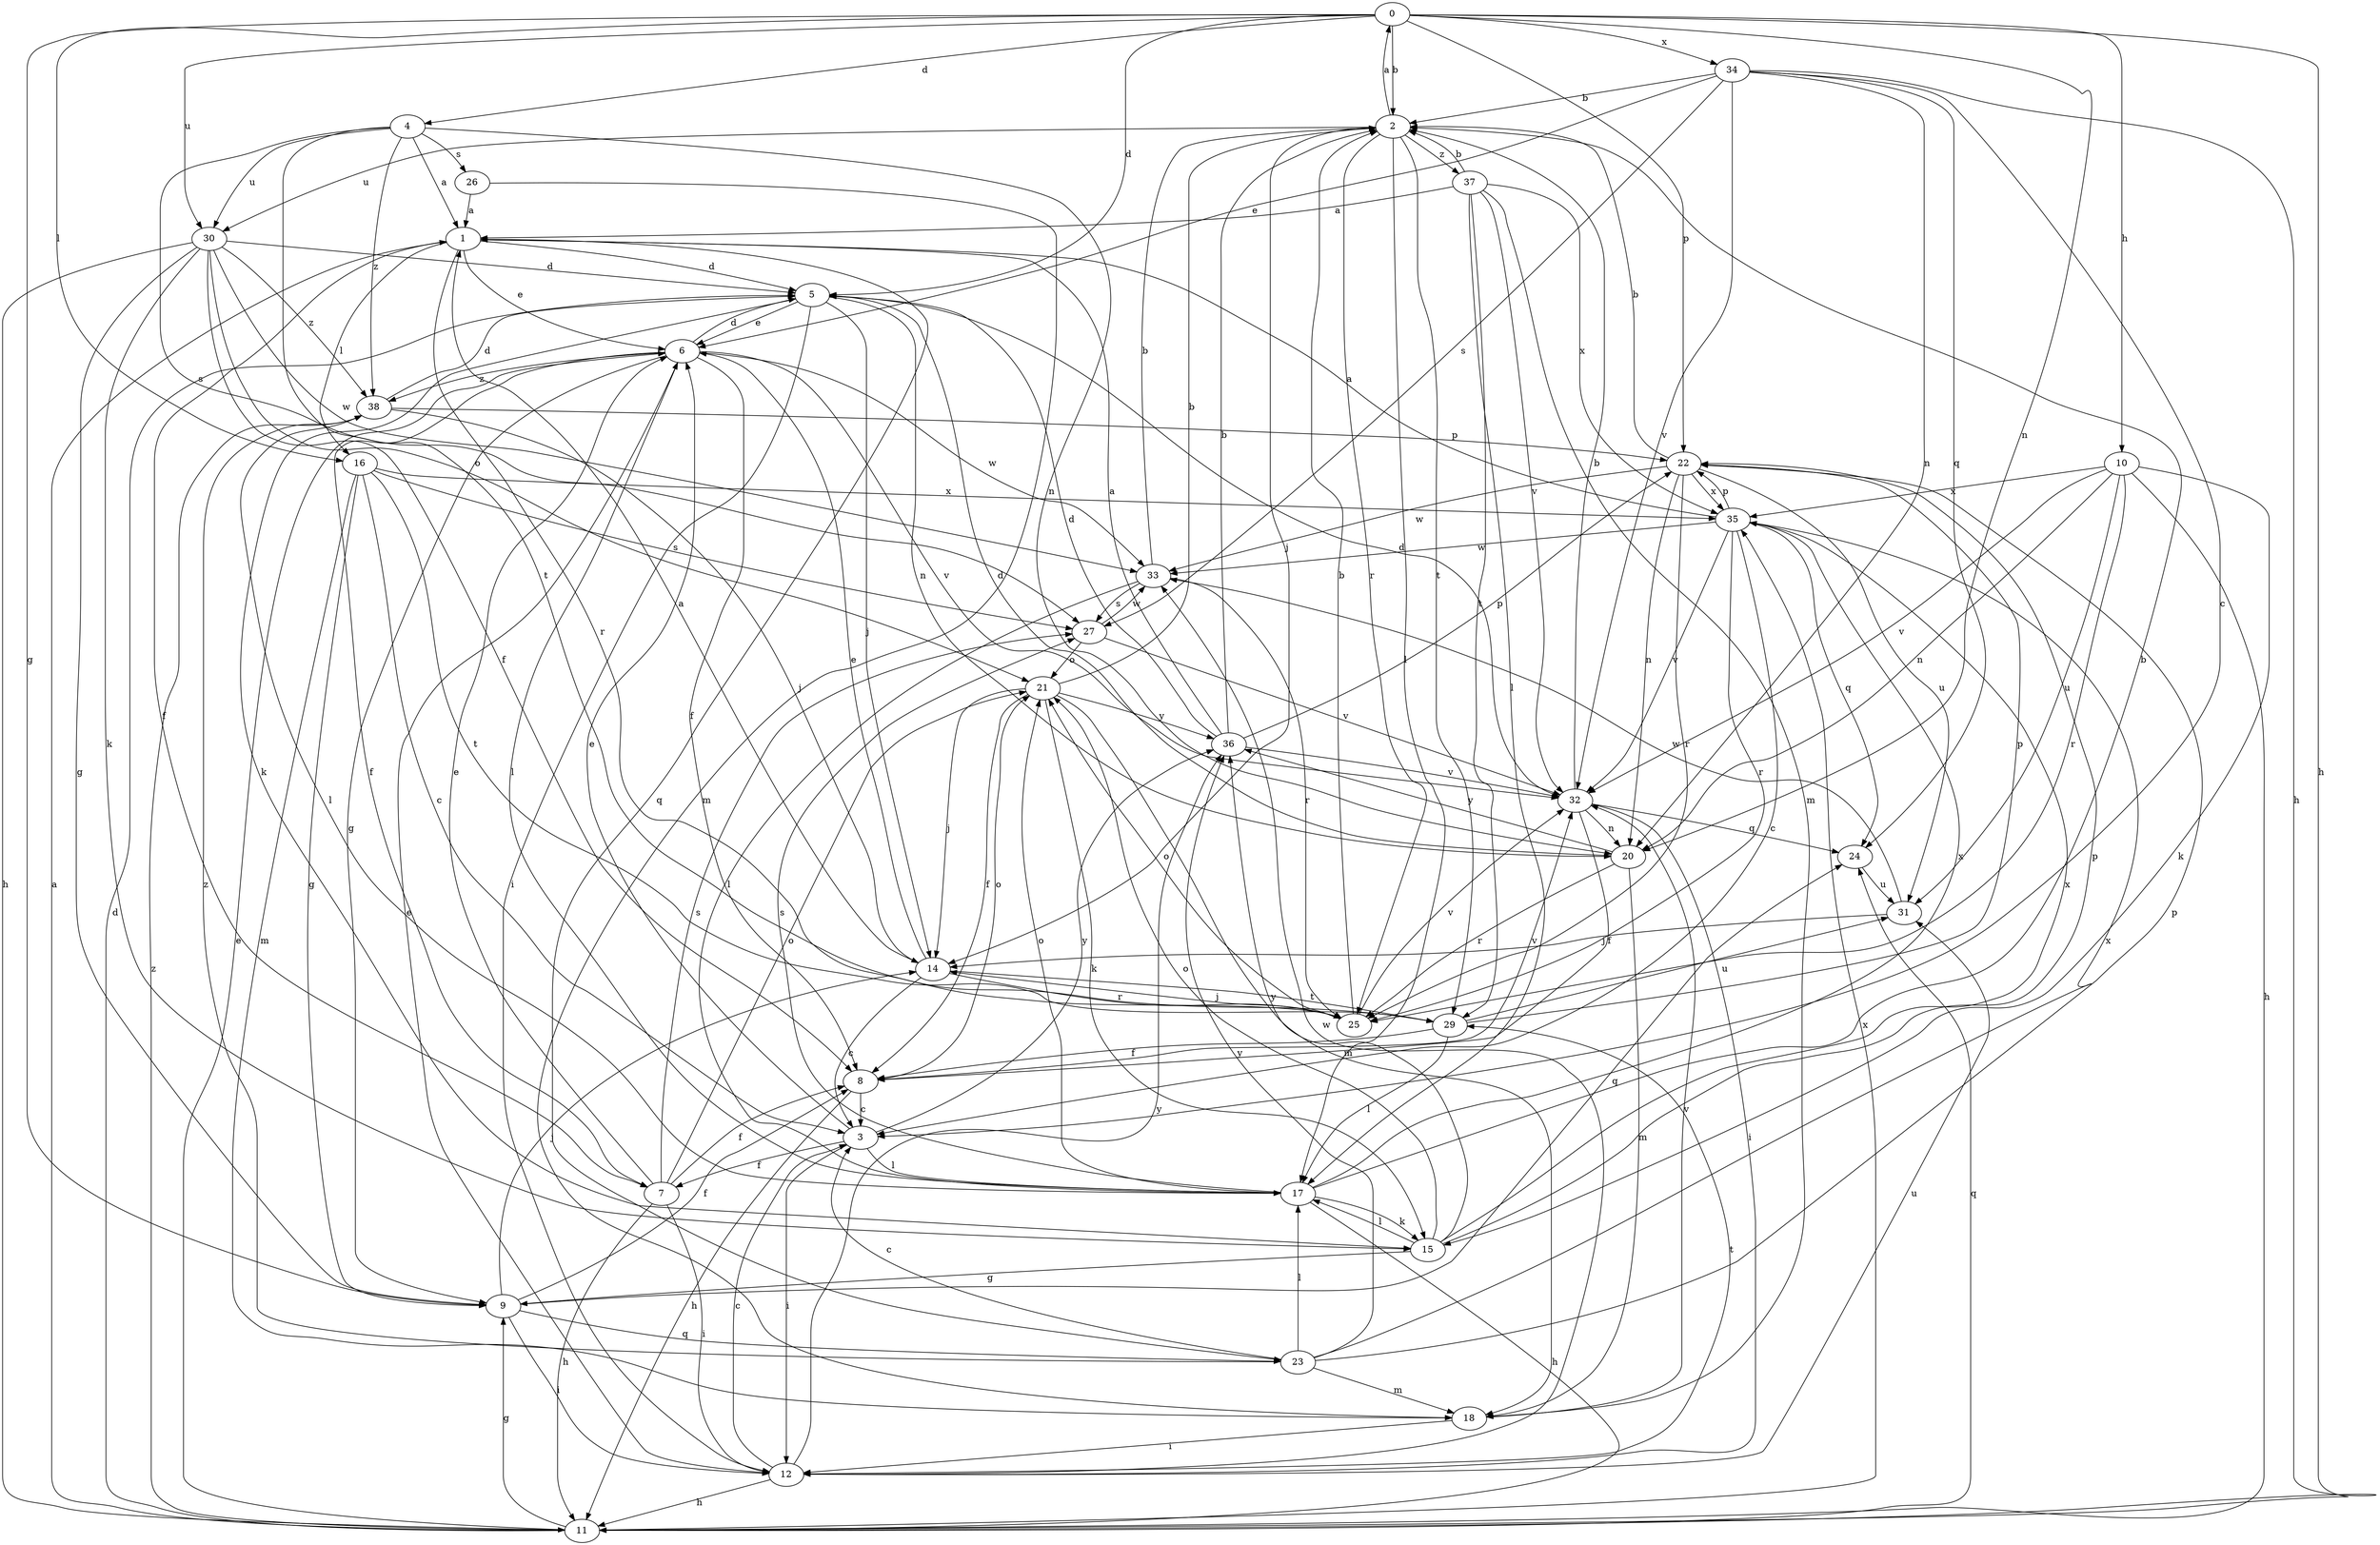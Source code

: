 strict digraph  {
0;
1;
2;
3;
4;
5;
6;
7;
8;
9;
10;
11;
12;
14;
15;
16;
17;
18;
20;
21;
22;
23;
24;
25;
26;
27;
29;
30;
31;
32;
33;
34;
35;
36;
37;
38;
0 -> 2  [label=b];
0 -> 4  [label=d];
0 -> 5  [label=d];
0 -> 9  [label=g];
0 -> 10  [label=h];
0 -> 11  [label=h];
0 -> 16  [label=l];
0 -> 20  [label=n];
0 -> 22  [label=p];
0 -> 30  [label=u];
0 -> 34  [label=x];
1 -> 5  [label=d];
1 -> 6  [label=e];
1 -> 7  [label=f];
1 -> 16  [label=l];
1 -> 23  [label=q];
1 -> 25  [label=r];
2 -> 0  [label=a];
2 -> 14  [label=j];
2 -> 17  [label=l];
2 -> 25  [label=r];
2 -> 29  [label=t];
2 -> 30  [label=u];
2 -> 37  [label=z];
3 -> 6  [label=e];
3 -> 7  [label=f];
3 -> 12  [label=i];
3 -> 17  [label=l];
3 -> 36  [label=y];
4 -> 1  [label=a];
4 -> 20  [label=n];
4 -> 26  [label=s];
4 -> 27  [label=s];
4 -> 29  [label=t];
4 -> 30  [label=u];
4 -> 38  [label=z];
5 -> 6  [label=e];
5 -> 12  [label=i];
5 -> 14  [label=j];
5 -> 15  [label=k];
5 -> 20  [label=n];
6 -> 5  [label=d];
6 -> 7  [label=f];
6 -> 8  [label=f];
6 -> 9  [label=g];
6 -> 17  [label=l];
6 -> 32  [label=v];
6 -> 33  [label=w];
6 -> 38  [label=z];
7 -> 6  [label=e];
7 -> 8  [label=f];
7 -> 11  [label=h];
7 -> 12  [label=i];
7 -> 21  [label=o];
7 -> 27  [label=s];
8 -> 3  [label=c];
8 -> 11  [label=h];
8 -> 21  [label=o];
8 -> 32  [label=v];
9 -> 8  [label=f];
9 -> 12  [label=i];
9 -> 14  [label=j];
9 -> 23  [label=q];
9 -> 24  [label=q];
10 -> 11  [label=h];
10 -> 15  [label=k];
10 -> 20  [label=n];
10 -> 25  [label=r];
10 -> 31  [label=u];
10 -> 32  [label=v];
10 -> 35  [label=x];
11 -> 1  [label=a];
11 -> 5  [label=d];
11 -> 6  [label=e];
11 -> 9  [label=g];
11 -> 24  [label=q];
11 -> 35  [label=x];
11 -> 38  [label=z];
12 -> 3  [label=c];
12 -> 6  [label=e];
12 -> 11  [label=h];
12 -> 29  [label=t];
12 -> 31  [label=u];
12 -> 33  [label=w];
12 -> 36  [label=y];
14 -> 1  [label=a];
14 -> 3  [label=c];
14 -> 6  [label=e];
14 -> 25  [label=r];
14 -> 29  [label=t];
15 -> 9  [label=g];
15 -> 17  [label=l];
15 -> 21  [label=o];
15 -> 22  [label=p];
15 -> 35  [label=x];
15 -> 36  [label=y];
16 -> 3  [label=c];
16 -> 9  [label=g];
16 -> 18  [label=m];
16 -> 27  [label=s];
16 -> 29  [label=t];
16 -> 35  [label=x];
17 -> 2  [label=b];
17 -> 11  [label=h];
17 -> 15  [label=k];
17 -> 21  [label=o];
17 -> 27  [label=s];
17 -> 35  [label=x];
18 -> 12  [label=i];
18 -> 32  [label=v];
20 -> 5  [label=d];
20 -> 18  [label=m];
20 -> 25  [label=r];
20 -> 36  [label=y];
21 -> 2  [label=b];
21 -> 8  [label=f];
21 -> 14  [label=j];
21 -> 15  [label=k];
21 -> 18  [label=m];
21 -> 36  [label=y];
22 -> 2  [label=b];
22 -> 20  [label=n];
22 -> 25  [label=r];
22 -> 31  [label=u];
22 -> 33  [label=w];
22 -> 35  [label=x];
23 -> 3  [label=c];
23 -> 17  [label=l];
23 -> 18  [label=m];
23 -> 22  [label=p];
23 -> 35  [label=x];
23 -> 36  [label=y];
23 -> 38  [label=z];
24 -> 31  [label=u];
25 -> 2  [label=b];
25 -> 14  [label=j];
25 -> 21  [label=o];
25 -> 32  [label=v];
26 -> 1  [label=a];
26 -> 18  [label=m];
27 -> 21  [label=o];
27 -> 32  [label=v];
27 -> 33  [label=w];
29 -> 8  [label=f];
29 -> 17  [label=l];
29 -> 22  [label=p];
29 -> 31  [label=u];
30 -> 5  [label=d];
30 -> 8  [label=f];
30 -> 9  [label=g];
30 -> 11  [label=h];
30 -> 15  [label=k];
30 -> 21  [label=o];
30 -> 33  [label=w];
30 -> 38  [label=z];
31 -> 14  [label=j];
31 -> 33  [label=w];
32 -> 2  [label=b];
32 -> 5  [label=d];
32 -> 8  [label=f];
32 -> 12  [label=i];
32 -> 20  [label=n];
32 -> 24  [label=q];
33 -> 2  [label=b];
33 -> 17  [label=l];
33 -> 25  [label=r];
33 -> 27  [label=s];
34 -> 2  [label=b];
34 -> 3  [label=c];
34 -> 6  [label=e];
34 -> 11  [label=h];
34 -> 20  [label=n];
34 -> 24  [label=q];
34 -> 27  [label=s];
34 -> 32  [label=v];
35 -> 1  [label=a];
35 -> 3  [label=c];
35 -> 22  [label=p];
35 -> 24  [label=q];
35 -> 25  [label=r];
35 -> 32  [label=v];
35 -> 33  [label=w];
36 -> 1  [label=a];
36 -> 2  [label=b];
36 -> 5  [label=d];
36 -> 22  [label=p];
36 -> 32  [label=v];
37 -> 1  [label=a];
37 -> 2  [label=b];
37 -> 17  [label=l];
37 -> 18  [label=m];
37 -> 29  [label=t];
37 -> 32  [label=v];
37 -> 35  [label=x];
38 -> 5  [label=d];
38 -> 14  [label=j];
38 -> 17  [label=l];
38 -> 22  [label=p];
}

